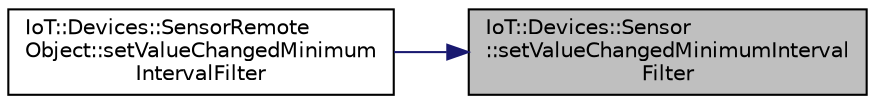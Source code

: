 digraph "IoT::Devices::Sensor::setValueChangedMinimumIntervalFilter"
{
 // LATEX_PDF_SIZE
  edge [fontname="Helvetica",fontsize="10",labelfontname="Helvetica",labelfontsize="10"];
  node [fontname="Helvetica",fontsize="10",shape=record];
  rankdir="RL";
  Node1 [label="IoT::Devices::Sensor\l::setValueChangedMinimumInterval\lFilter",height=0.2,width=0.4,color="black", fillcolor="grey75", style="filled", fontcolor="black",tooltip="Sets a Poco::RemotingNG::MinimumDeltaFilter for the valueChanged event."];
  Node1 -> Node2 [dir="back",color="midnightblue",fontsize="10",style="solid"];
  Node2 [label="IoT::Devices::SensorRemote\lObject::setValueChangedMinimum\lIntervalFilter",height=0.2,width=0.4,color="black", fillcolor="white", style="filled",URL="$classIoT_1_1Devices_1_1SensorRemoteObject.html#ac989655a56094a3967c9d52be0166928",tooltip="Sets a Poco::RemotingNG::MinimumDeltaFilter for the valueChanged event."];
}

